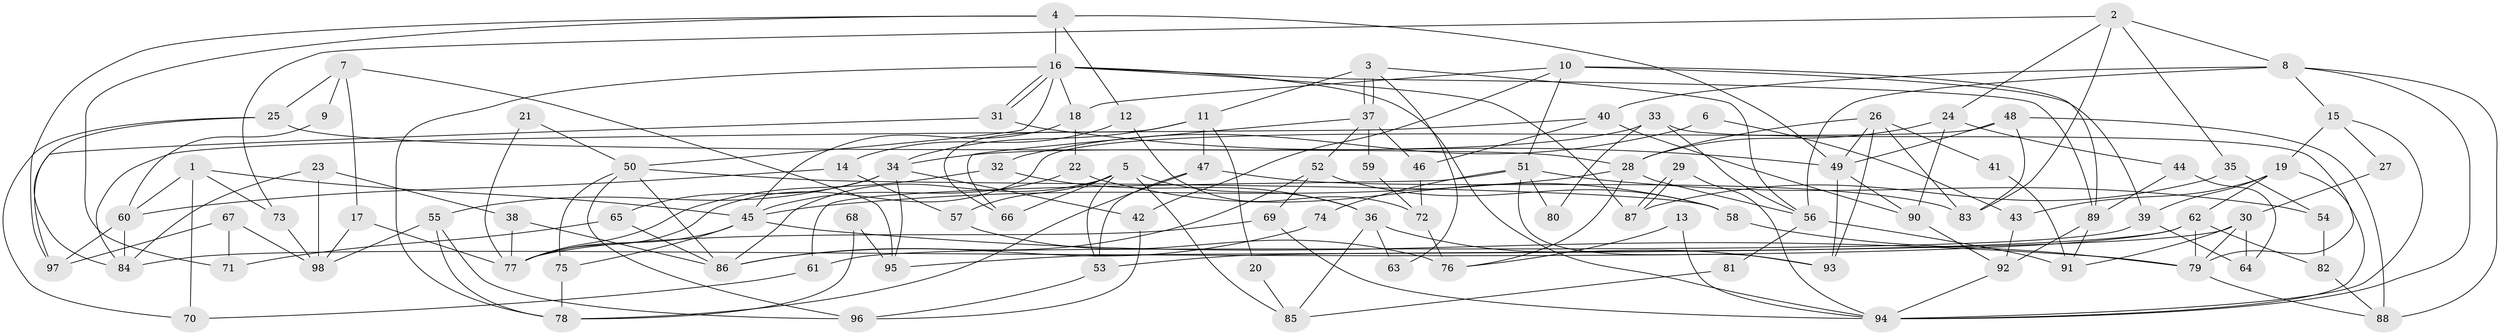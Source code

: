 // coarse degree distribution, {7: 0.15254237288135594, 9: 0.01694915254237288, 8: 0.11864406779661017, 11: 0.01694915254237288, 3: 0.1016949152542373, 4: 0.2711864406779661, 5: 0.1864406779661017, 2: 0.06779661016949153, 6: 0.06779661016949153}
// Generated by graph-tools (version 1.1) at 2025/41/03/06/25 10:41:57]
// undirected, 98 vertices, 196 edges
graph export_dot {
graph [start="1"]
  node [color=gray90,style=filled];
  1;
  2;
  3;
  4;
  5;
  6;
  7;
  8;
  9;
  10;
  11;
  12;
  13;
  14;
  15;
  16;
  17;
  18;
  19;
  20;
  21;
  22;
  23;
  24;
  25;
  26;
  27;
  28;
  29;
  30;
  31;
  32;
  33;
  34;
  35;
  36;
  37;
  38;
  39;
  40;
  41;
  42;
  43;
  44;
  45;
  46;
  47;
  48;
  49;
  50;
  51;
  52;
  53;
  54;
  55;
  56;
  57;
  58;
  59;
  60;
  61;
  62;
  63;
  64;
  65;
  66;
  67;
  68;
  69;
  70;
  71;
  72;
  73;
  74;
  75;
  76;
  77;
  78;
  79;
  80;
  81;
  82;
  83;
  84;
  85;
  86;
  87;
  88;
  89;
  90;
  91;
  92;
  93;
  94;
  95;
  96;
  97;
  98;
  1 -- 60;
  1 -- 73;
  1 -- 45;
  1 -- 70;
  2 -- 83;
  2 -- 8;
  2 -- 24;
  2 -- 35;
  2 -- 73;
  3 -- 56;
  3 -- 37;
  3 -- 37;
  3 -- 11;
  3 -- 63;
  4 -- 16;
  4 -- 49;
  4 -- 12;
  4 -- 71;
  4 -- 97;
  5 -- 53;
  5 -- 86;
  5 -- 36;
  5 -- 57;
  5 -- 66;
  5 -- 85;
  6 -- 43;
  6 -- 32;
  7 -- 25;
  7 -- 95;
  7 -- 9;
  7 -- 17;
  8 -- 94;
  8 -- 56;
  8 -- 15;
  8 -- 40;
  8 -- 88;
  9 -- 60;
  10 -- 89;
  10 -- 18;
  10 -- 39;
  10 -- 42;
  10 -- 51;
  11 -- 47;
  11 -- 20;
  11 -- 34;
  11 -- 66;
  12 -- 72;
  12 -- 14;
  13 -- 94;
  13 -- 76;
  14 -- 60;
  14 -- 57;
  15 -- 94;
  15 -- 19;
  15 -- 27;
  16 -- 18;
  16 -- 31;
  16 -- 31;
  16 -- 50;
  16 -- 78;
  16 -- 87;
  16 -- 89;
  16 -- 94;
  17 -- 77;
  17 -- 98;
  18 -- 22;
  18 -- 45;
  19 -- 94;
  19 -- 39;
  19 -- 43;
  19 -- 62;
  20 -- 85;
  21 -- 50;
  21 -- 77;
  22 -- 45;
  22 -- 58;
  23 -- 84;
  23 -- 98;
  23 -- 38;
  24 -- 28;
  24 -- 44;
  24 -- 90;
  25 -- 28;
  25 -- 70;
  25 -- 84;
  26 -- 49;
  26 -- 93;
  26 -- 28;
  26 -- 41;
  26 -- 83;
  27 -- 30;
  28 -- 45;
  28 -- 56;
  28 -- 76;
  29 -- 87;
  29 -- 87;
  29 -- 94;
  30 -- 53;
  30 -- 79;
  30 -- 64;
  30 -- 91;
  31 -- 49;
  31 -- 97;
  32 -- 36;
  32 -- 77;
  33 -- 56;
  33 -- 34;
  33 -- 79;
  33 -- 80;
  34 -- 42;
  34 -- 55;
  34 -- 65;
  34 -- 95;
  35 -- 87;
  35 -- 54;
  36 -- 93;
  36 -- 63;
  36 -- 85;
  37 -- 66;
  37 -- 46;
  37 -- 52;
  37 -- 59;
  38 -- 86;
  38 -- 77;
  39 -- 61;
  39 -- 64;
  40 -- 84;
  40 -- 46;
  40 -- 90;
  41 -- 91;
  42 -- 96;
  43 -- 92;
  44 -- 64;
  44 -- 89;
  45 -- 79;
  45 -- 75;
  45 -- 77;
  46 -- 72;
  47 -- 78;
  47 -- 83;
  47 -- 53;
  48 -- 88;
  48 -- 77;
  48 -- 49;
  48 -- 83;
  49 -- 90;
  49 -- 93;
  50 -- 86;
  50 -- 58;
  50 -- 75;
  50 -- 96;
  51 -- 54;
  51 -- 61;
  51 -- 74;
  51 -- 80;
  51 -- 93;
  52 -- 69;
  52 -- 58;
  52 -- 86;
  53 -- 96;
  54 -- 82;
  55 -- 78;
  55 -- 96;
  55 -- 98;
  56 -- 91;
  56 -- 81;
  57 -- 76;
  58 -- 79;
  59 -- 72;
  60 -- 97;
  60 -- 84;
  61 -- 70;
  62 -- 79;
  62 -- 82;
  62 -- 84;
  62 -- 95;
  65 -- 71;
  65 -- 86;
  67 -- 97;
  67 -- 98;
  67 -- 71;
  68 -- 78;
  68 -- 95;
  69 -- 77;
  69 -- 94;
  72 -- 76;
  73 -- 98;
  74 -- 86;
  75 -- 78;
  79 -- 88;
  81 -- 85;
  82 -- 88;
  89 -- 91;
  89 -- 92;
  90 -- 92;
  92 -- 94;
}
